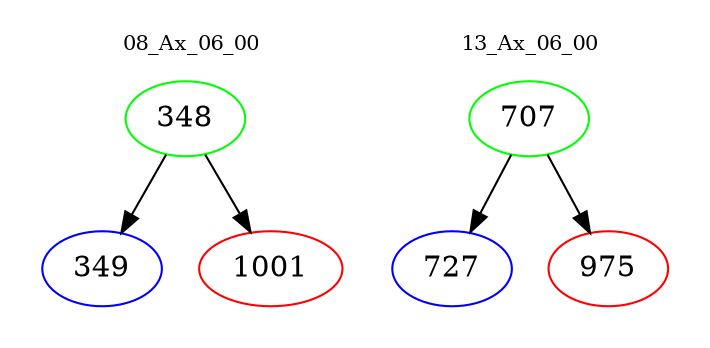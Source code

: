 digraph{
subgraph cluster_0 {
color = white
label = "08_Ax_06_00";
fontsize=10;
T0_348 [label="348", color="green"]
T0_348 -> T0_349 [color="black"]
T0_349 [label="349", color="blue"]
T0_348 -> T0_1001 [color="black"]
T0_1001 [label="1001", color="red"]
}
subgraph cluster_1 {
color = white
label = "13_Ax_06_00";
fontsize=10;
T1_707 [label="707", color="green"]
T1_707 -> T1_727 [color="black"]
T1_727 [label="727", color="blue"]
T1_707 -> T1_975 [color="black"]
T1_975 [label="975", color="red"]
}
}
